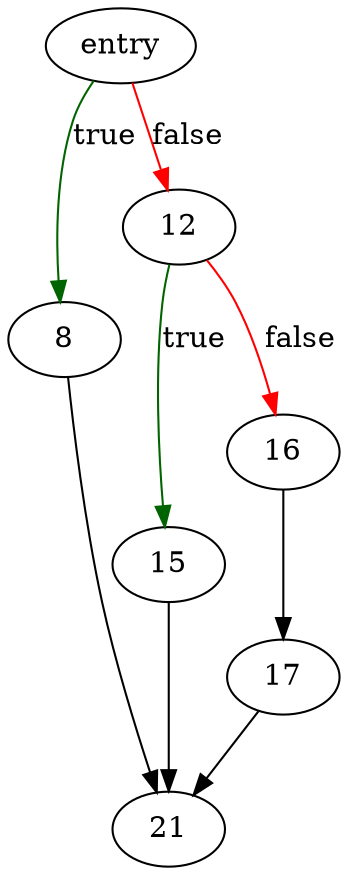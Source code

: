 digraph "sqlite3_stricmp" {
	// Node definitions.
	2 [label=entry];
	8;
	12;
	15;
	16;
	17;
	21;

	// Edge definitions.
	2 -> 8 [
		color=darkgreen
		label=true
	];
	2 -> 12 [
		color=red
		label=false
	];
	8 -> 21;
	12 -> 15 [
		color=darkgreen
		label=true
	];
	12 -> 16 [
		color=red
		label=false
	];
	15 -> 21;
	16 -> 17;
	17 -> 21;
}